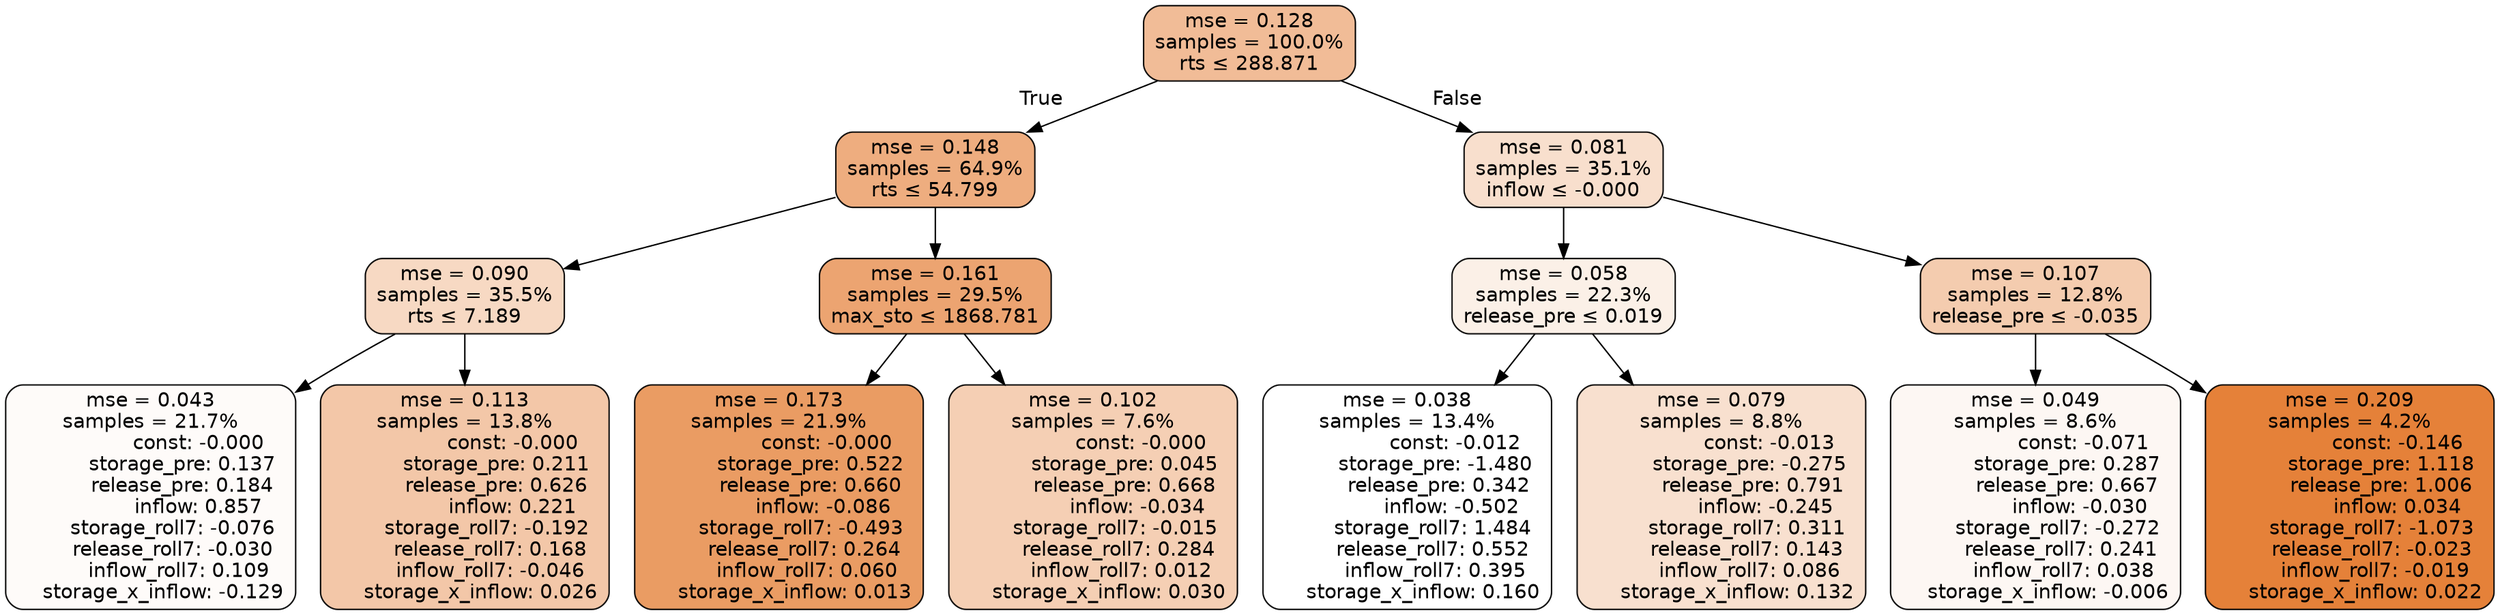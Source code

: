 digraph tree {
bgcolor="transparent"
node [shape=rectangle, style="filled, rounded", color="black", fontname=helvetica] ;
edge [fontname=helvetica] ;
	"0" [label="mse = 0.128
samples = 100.0%
rts &le; 288.871", fillcolor="#f1bc97"]
	"1" [label="mse = 0.148
samples = 64.9%
rts &le; 54.799", fillcolor="#eead7f"]
	"2" [label="mse = 0.090
samples = 35.5%
rts &le; 7.189", fillcolor="#f7d9c3"]
	"3" [label="mse = 0.043
samples = 21.7%
               const: -0.000
          storage_pre: 0.137
          release_pre: 0.184
               inflow: 0.857
       storage_roll7: -0.076
       release_roll7: -0.030
         inflow_roll7: 0.109
    storage_x_inflow: -0.129", fillcolor="#fefbf9"]
	"4" [label="mse = 0.113
samples = 13.8%
               const: -0.000
          storage_pre: 0.211
          release_pre: 0.626
               inflow: 0.221
       storage_roll7: -0.192
        release_roll7: 0.168
        inflow_roll7: -0.046
     storage_x_inflow: 0.026", fillcolor="#f3c7a8"]
	"5" [label="mse = 0.161
samples = 29.5%
max_sto &le; 1868.781", fillcolor="#eca471"]
	"6" [label="mse = 0.173
samples = 21.9%
               const: -0.000
          storage_pre: 0.522
          release_pre: 0.660
              inflow: -0.086
       storage_roll7: -0.493
        release_roll7: 0.264
         inflow_roll7: 0.060
     storage_x_inflow: 0.013", fillcolor="#ea9c63"]
	"7" [label="mse = 0.102
samples = 7.6%
               const: -0.000
          storage_pre: 0.045
          release_pre: 0.668
              inflow: -0.034
       storage_roll7: -0.015
        release_roll7: 0.284
         inflow_roll7: 0.012
     storage_x_inflow: 0.030", fillcolor="#f5cfb4"]
	"8" [label="mse = 0.081
samples = 35.1%
inflow &le; -0.000", fillcolor="#f8dfcd"]
	"9" [label="mse = 0.058
samples = 22.3%
release_pre &le; 0.019", fillcolor="#fbf0e7"]
	"10" [label="mse = 0.038
samples = 13.4%
               const: -0.012
         storage_pre: -1.480
          release_pre: 0.342
              inflow: -0.502
        storage_roll7: 1.484
        release_roll7: 0.552
         inflow_roll7: 0.395
     storage_x_inflow: 0.160", fillcolor="#ffffff"]
	"11" [label="mse = 0.079
samples = 8.8%
               const: -0.013
         storage_pre: -0.275
          release_pre: 0.791
              inflow: -0.245
        storage_roll7: 0.311
        release_roll7: 0.143
         inflow_roll7: 0.086
     storage_x_inflow: 0.132", fillcolor="#f8e0cf"]
	"12" [label="mse = 0.107
samples = 12.8%
release_pre &le; -0.035", fillcolor="#f4ccaf"]
	"13" [label="mse = 0.049
samples = 8.6%
               const: -0.071
          storage_pre: 0.287
          release_pre: 0.667
              inflow: -0.030
       storage_roll7: -0.272
        release_roll7: 0.241
         inflow_roll7: 0.038
    storage_x_inflow: -0.006", fillcolor="#fdf7f3"]
	"14" [label="mse = 0.209
samples = 4.2%
               const: -0.146
          storage_pre: 1.118
          release_pre: 1.006
               inflow: 0.034
       storage_roll7: -1.073
       release_roll7: -0.023
        inflow_roll7: -0.019
     storage_x_inflow: 0.022", fillcolor="#e58139"]

	"0" -> "1" [labeldistance=2.5, labelangle=45, headlabel="True"]
	"1" -> "2"
	"2" -> "3"
	"2" -> "4"
	"1" -> "5"
	"5" -> "6"
	"5" -> "7"
	"0" -> "8" [labeldistance=2.5, labelangle=-45, headlabel="False"]
	"8" -> "9"
	"9" -> "10"
	"9" -> "11"
	"8" -> "12"
	"12" -> "13"
	"12" -> "14"
}